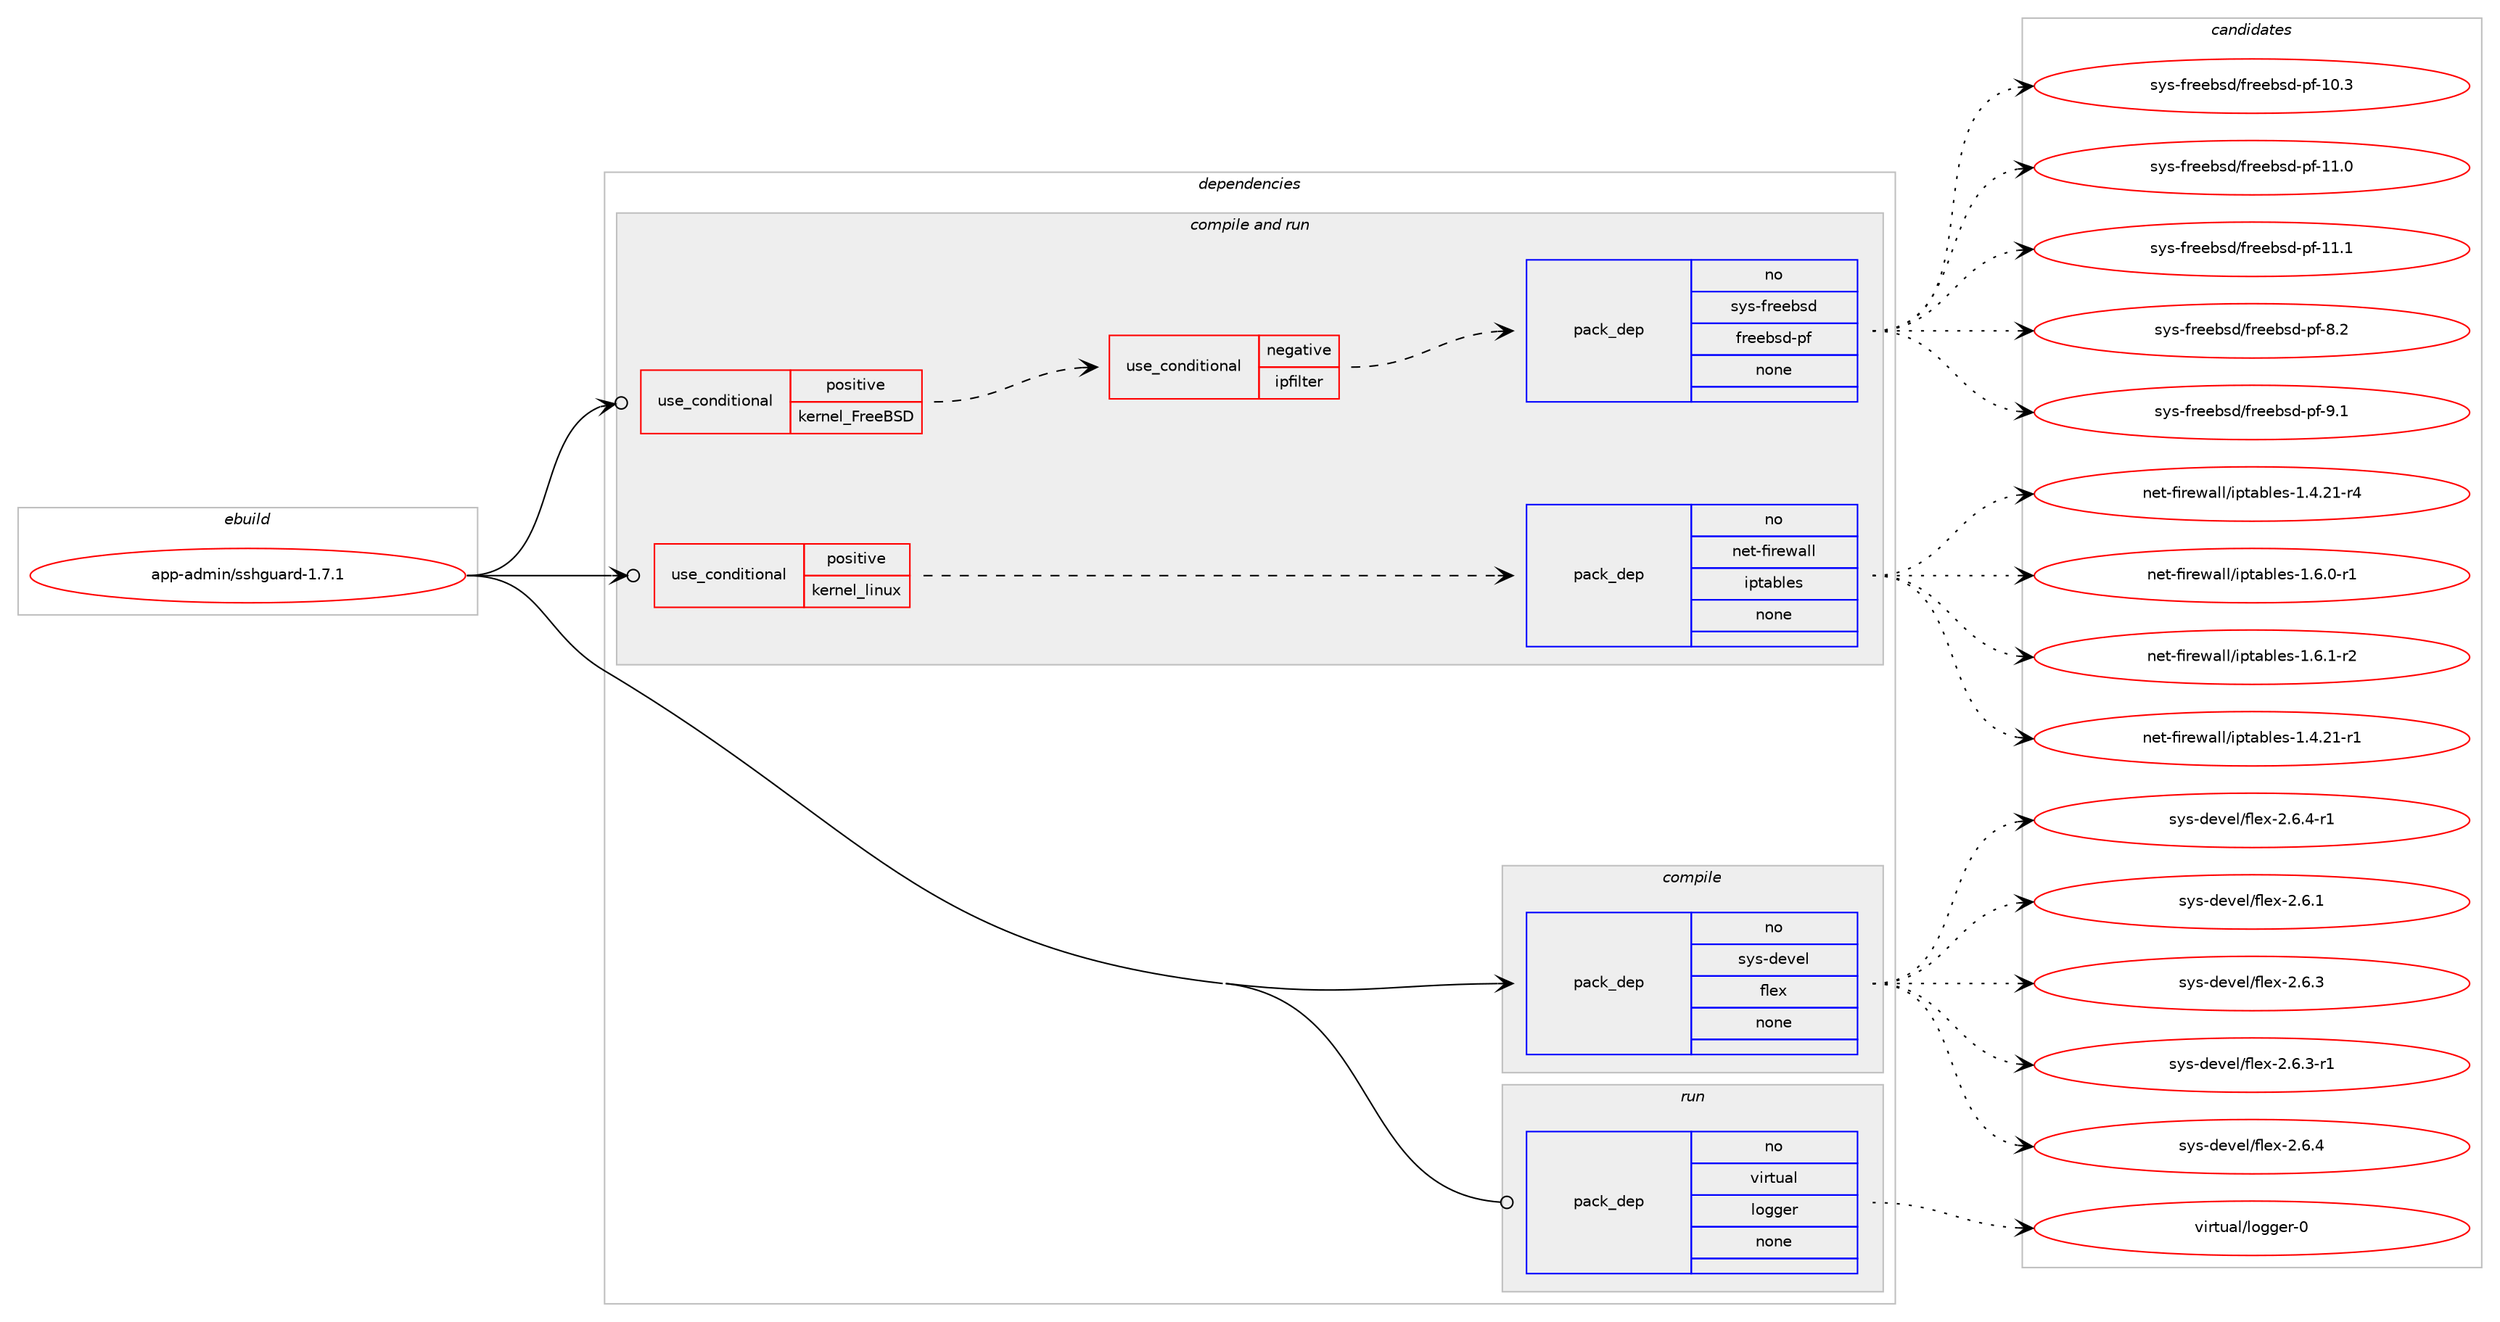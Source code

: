 digraph prolog {

# *************
# Graph options
# *************

newrank=true;
concentrate=true;
compound=true;
graph [rankdir=LR,fontname=Helvetica,fontsize=10,ranksep=1.5];#, ranksep=2.5, nodesep=0.2];
edge  [arrowhead=vee];
node  [fontname=Helvetica,fontsize=10];

# **********
# The ebuild
# **********

subgraph cluster_leftcol {
color=gray;
rank=same;
label=<<i>ebuild</i>>;
id [label="app-admin/sshguard-1.7.1", color=red, width=4, href="../app-admin/sshguard-1.7.1.svg"];
}

# ****************
# The dependencies
# ****************

subgraph cluster_midcol {
color=gray;
label=<<i>dependencies</i>>;
subgraph cluster_compile {
fillcolor="#eeeeee";
style=filled;
label=<<i>compile</i>>;
subgraph pack4796 {
dependency6787 [label=<<TABLE BORDER="0" CELLBORDER="1" CELLSPACING="0" CELLPADDING="4" WIDTH="220"><TR><TD ROWSPAN="6" CELLPADDING="30">pack_dep</TD></TR><TR><TD WIDTH="110">no</TD></TR><TR><TD>sys-devel</TD></TR><TR><TD>flex</TD></TR><TR><TD>none</TD></TR><TR><TD></TD></TR></TABLE>>, shape=none, color=blue];
}
id:e -> dependency6787:w [weight=20,style="solid",arrowhead="vee"];
}
subgraph cluster_compileandrun {
fillcolor="#eeeeee";
style=filled;
label=<<i>compile and run</i>>;
subgraph cond1881 {
dependency6788 [label=<<TABLE BORDER="0" CELLBORDER="1" CELLSPACING="0" CELLPADDING="4"><TR><TD ROWSPAN="3" CELLPADDING="10">use_conditional</TD></TR><TR><TD>positive</TD></TR><TR><TD>kernel_FreeBSD</TD></TR></TABLE>>, shape=none, color=red];
subgraph cond1882 {
dependency6789 [label=<<TABLE BORDER="0" CELLBORDER="1" CELLSPACING="0" CELLPADDING="4"><TR><TD ROWSPAN="3" CELLPADDING="10">use_conditional</TD></TR><TR><TD>negative</TD></TR><TR><TD>ipfilter</TD></TR></TABLE>>, shape=none, color=red];
subgraph pack4797 {
dependency6790 [label=<<TABLE BORDER="0" CELLBORDER="1" CELLSPACING="0" CELLPADDING="4" WIDTH="220"><TR><TD ROWSPAN="6" CELLPADDING="30">pack_dep</TD></TR><TR><TD WIDTH="110">no</TD></TR><TR><TD>sys-freebsd</TD></TR><TR><TD>freebsd-pf</TD></TR><TR><TD>none</TD></TR><TR><TD></TD></TR></TABLE>>, shape=none, color=blue];
}
dependency6789:e -> dependency6790:w [weight=20,style="dashed",arrowhead="vee"];
}
dependency6788:e -> dependency6789:w [weight=20,style="dashed",arrowhead="vee"];
}
id:e -> dependency6788:w [weight=20,style="solid",arrowhead="odotvee"];
subgraph cond1883 {
dependency6791 [label=<<TABLE BORDER="0" CELLBORDER="1" CELLSPACING="0" CELLPADDING="4"><TR><TD ROWSPAN="3" CELLPADDING="10">use_conditional</TD></TR><TR><TD>positive</TD></TR><TR><TD>kernel_linux</TD></TR></TABLE>>, shape=none, color=red];
subgraph pack4798 {
dependency6792 [label=<<TABLE BORDER="0" CELLBORDER="1" CELLSPACING="0" CELLPADDING="4" WIDTH="220"><TR><TD ROWSPAN="6" CELLPADDING="30">pack_dep</TD></TR><TR><TD WIDTH="110">no</TD></TR><TR><TD>net-firewall</TD></TR><TR><TD>iptables</TD></TR><TR><TD>none</TD></TR><TR><TD></TD></TR></TABLE>>, shape=none, color=blue];
}
dependency6791:e -> dependency6792:w [weight=20,style="dashed",arrowhead="vee"];
}
id:e -> dependency6791:w [weight=20,style="solid",arrowhead="odotvee"];
}
subgraph cluster_run {
fillcolor="#eeeeee";
style=filled;
label=<<i>run</i>>;
subgraph pack4799 {
dependency6793 [label=<<TABLE BORDER="0" CELLBORDER="1" CELLSPACING="0" CELLPADDING="4" WIDTH="220"><TR><TD ROWSPAN="6" CELLPADDING="30">pack_dep</TD></TR><TR><TD WIDTH="110">no</TD></TR><TR><TD>virtual</TD></TR><TR><TD>logger</TD></TR><TR><TD>none</TD></TR><TR><TD></TD></TR></TABLE>>, shape=none, color=blue];
}
id:e -> dependency6793:w [weight=20,style="solid",arrowhead="odot"];
}
}

# **************
# The candidates
# **************

subgraph cluster_choices {
rank=same;
color=gray;
label=<<i>candidates</i>>;

subgraph choice4796 {
color=black;
nodesep=1;
choice1151211154510010111810110847102108101120455046544649 [label="sys-devel/flex-2.6.1", color=red, width=4,href="../sys-devel/flex-2.6.1.svg"];
choice1151211154510010111810110847102108101120455046544651 [label="sys-devel/flex-2.6.3", color=red, width=4,href="../sys-devel/flex-2.6.3.svg"];
choice11512111545100101118101108471021081011204550465446514511449 [label="sys-devel/flex-2.6.3-r1", color=red, width=4,href="../sys-devel/flex-2.6.3-r1.svg"];
choice1151211154510010111810110847102108101120455046544652 [label="sys-devel/flex-2.6.4", color=red, width=4,href="../sys-devel/flex-2.6.4.svg"];
choice11512111545100101118101108471021081011204550465446524511449 [label="sys-devel/flex-2.6.4-r1", color=red, width=4,href="../sys-devel/flex-2.6.4-r1.svg"];
dependency6787:e -> choice1151211154510010111810110847102108101120455046544649:w [style=dotted,weight="100"];
dependency6787:e -> choice1151211154510010111810110847102108101120455046544651:w [style=dotted,weight="100"];
dependency6787:e -> choice11512111545100101118101108471021081011204550465446514511449:w [style=dotted,weight="100"];
dependency6787:e -> choice1151211154510010111810110847102108101120455046544652:w [style=dotted,weight="100"];
dependency6787:e -> choice11512111545100101118101108471021081011204550465446524511449:w [style=dotted,weight="100"];
}
subgraph choice4797 {
color=black;
nodesep=1;
choice11512111545102114101101981151004710211410110198115100451121024549484651 [label="sys-freebsd/freebsd-pf-10.3", color=red, width=4,href="../sys-freebsd/freebsd-pf-10.3.svg"];
choice11512111545102114101101981151004710211410110198115100451121024549494648 [label="sys-freebsd/freebsd-pf-11.0", color=red, width=4,href="../sys-freebsd/freebsd-pf-11.0.svg"];
choice11512111545102114101101981151004710211410110198115100451121024549494649 [label="sys-freebsd/freebsd-pf-11.1", color=red, width=4,href="../sys-freebsd/freebsd-pf-11.1.svg"];
choice115121115451021141011019811510047102114101101981151004511210245564650 [label="sys-freebsd/freebsd-pf-8.2", color=red, width=4,href="../sys-freebsd/freebsd-pf-8.2.svg"];
choice115121115451021141011019811510047102114101101981151004511210245574649 [label="sys-freebsd/freebsd-pf-9.1", color=red, width=4,href="../sys-freebsd/freebsd-pf-9.1.svg"];
dependency6790:e -> choice11512111545102114101101981151004710211410110198115100451121024549484651:w [style=dotted,weight="100"];
dependency6790:e -> choice11512111545102114101101981151004710211410110198115100451121024549494648:w [style=dotted,weight="100"];
dependency6790:e -> choice11512111545102114101101981151004710211410110198115100451121024549494649:w [style=dotted,weight="100"];
dependency6790:e -> choice115121115451021141011019811510047102114101101981151004511210245564650:w [style=dotted,weight="100"];
dependency6790:e -> choice115121115451021141011019811510047102114101101981151004511210245574649:w [style=dotted,weight="100"];
}
subgraph choice4798 {
color=black;
nodesep=1;
choice1101011164510210511410111997108108471051121169798108101115454946524650494511449 [label="net-firewall/iptables-1.4.21-r1", color=red, width=4,href="../net-firewall/iptables-1.4.21-r1.svg"];
choice1101011164510210511410111997108108471051121169798108101115454946524650494511452 [label="net-firewall/iptables-1.4.21-r4", color=red, width=4,href="../net-firewall/iptables-1.4.21-r4.svg"];
choice11010111645102105114101119971081084710511211697981081011154549465446484511449 [label="net-firewall/iptables-1.6.0-r1", color=red, width=4,href="../net-firewall/iptables-1.6.0-r1.svg"];
choice11010111645102105114101119971081084710511211697981081011154549465446494511450 [label="net-firewall/iptables-1.6.1-r2", color=red, width=4,href="../net-firewall/iptables-1.6.1-r2.svg"];
dependency6792:e -> choice1101011164510210511410111997108108471051121169798108101115454946524650494511449:w [style=dotted,weight="100"];
dependency6792:e -> choice1101011164510210511410111997108108471051121169798108101115454946524650494511452:w [style=dotted,weight="100"];
dependency6792:e -> choice11010111645102105114101119971081084710511211697981081011154549465446484511449:w [style=dotted,weight="100"];
dependency6792:e -> choice11010111645102105114101119971081084710511211697981081011154549465446494511450:w [style=dotted,weight="100"];
}
subgraph choice4799 {
color=black;
nodesep=1;
choice11810511411611797108471081111031031011144548 [label="virtual/logger-0", color=red, width=4,href="../virtual/logger-0.svg"];
dependency6793:e -> choice11810511411611797108471081111031031011144548:w [style=dotted,weight="100"];
}
}

}
